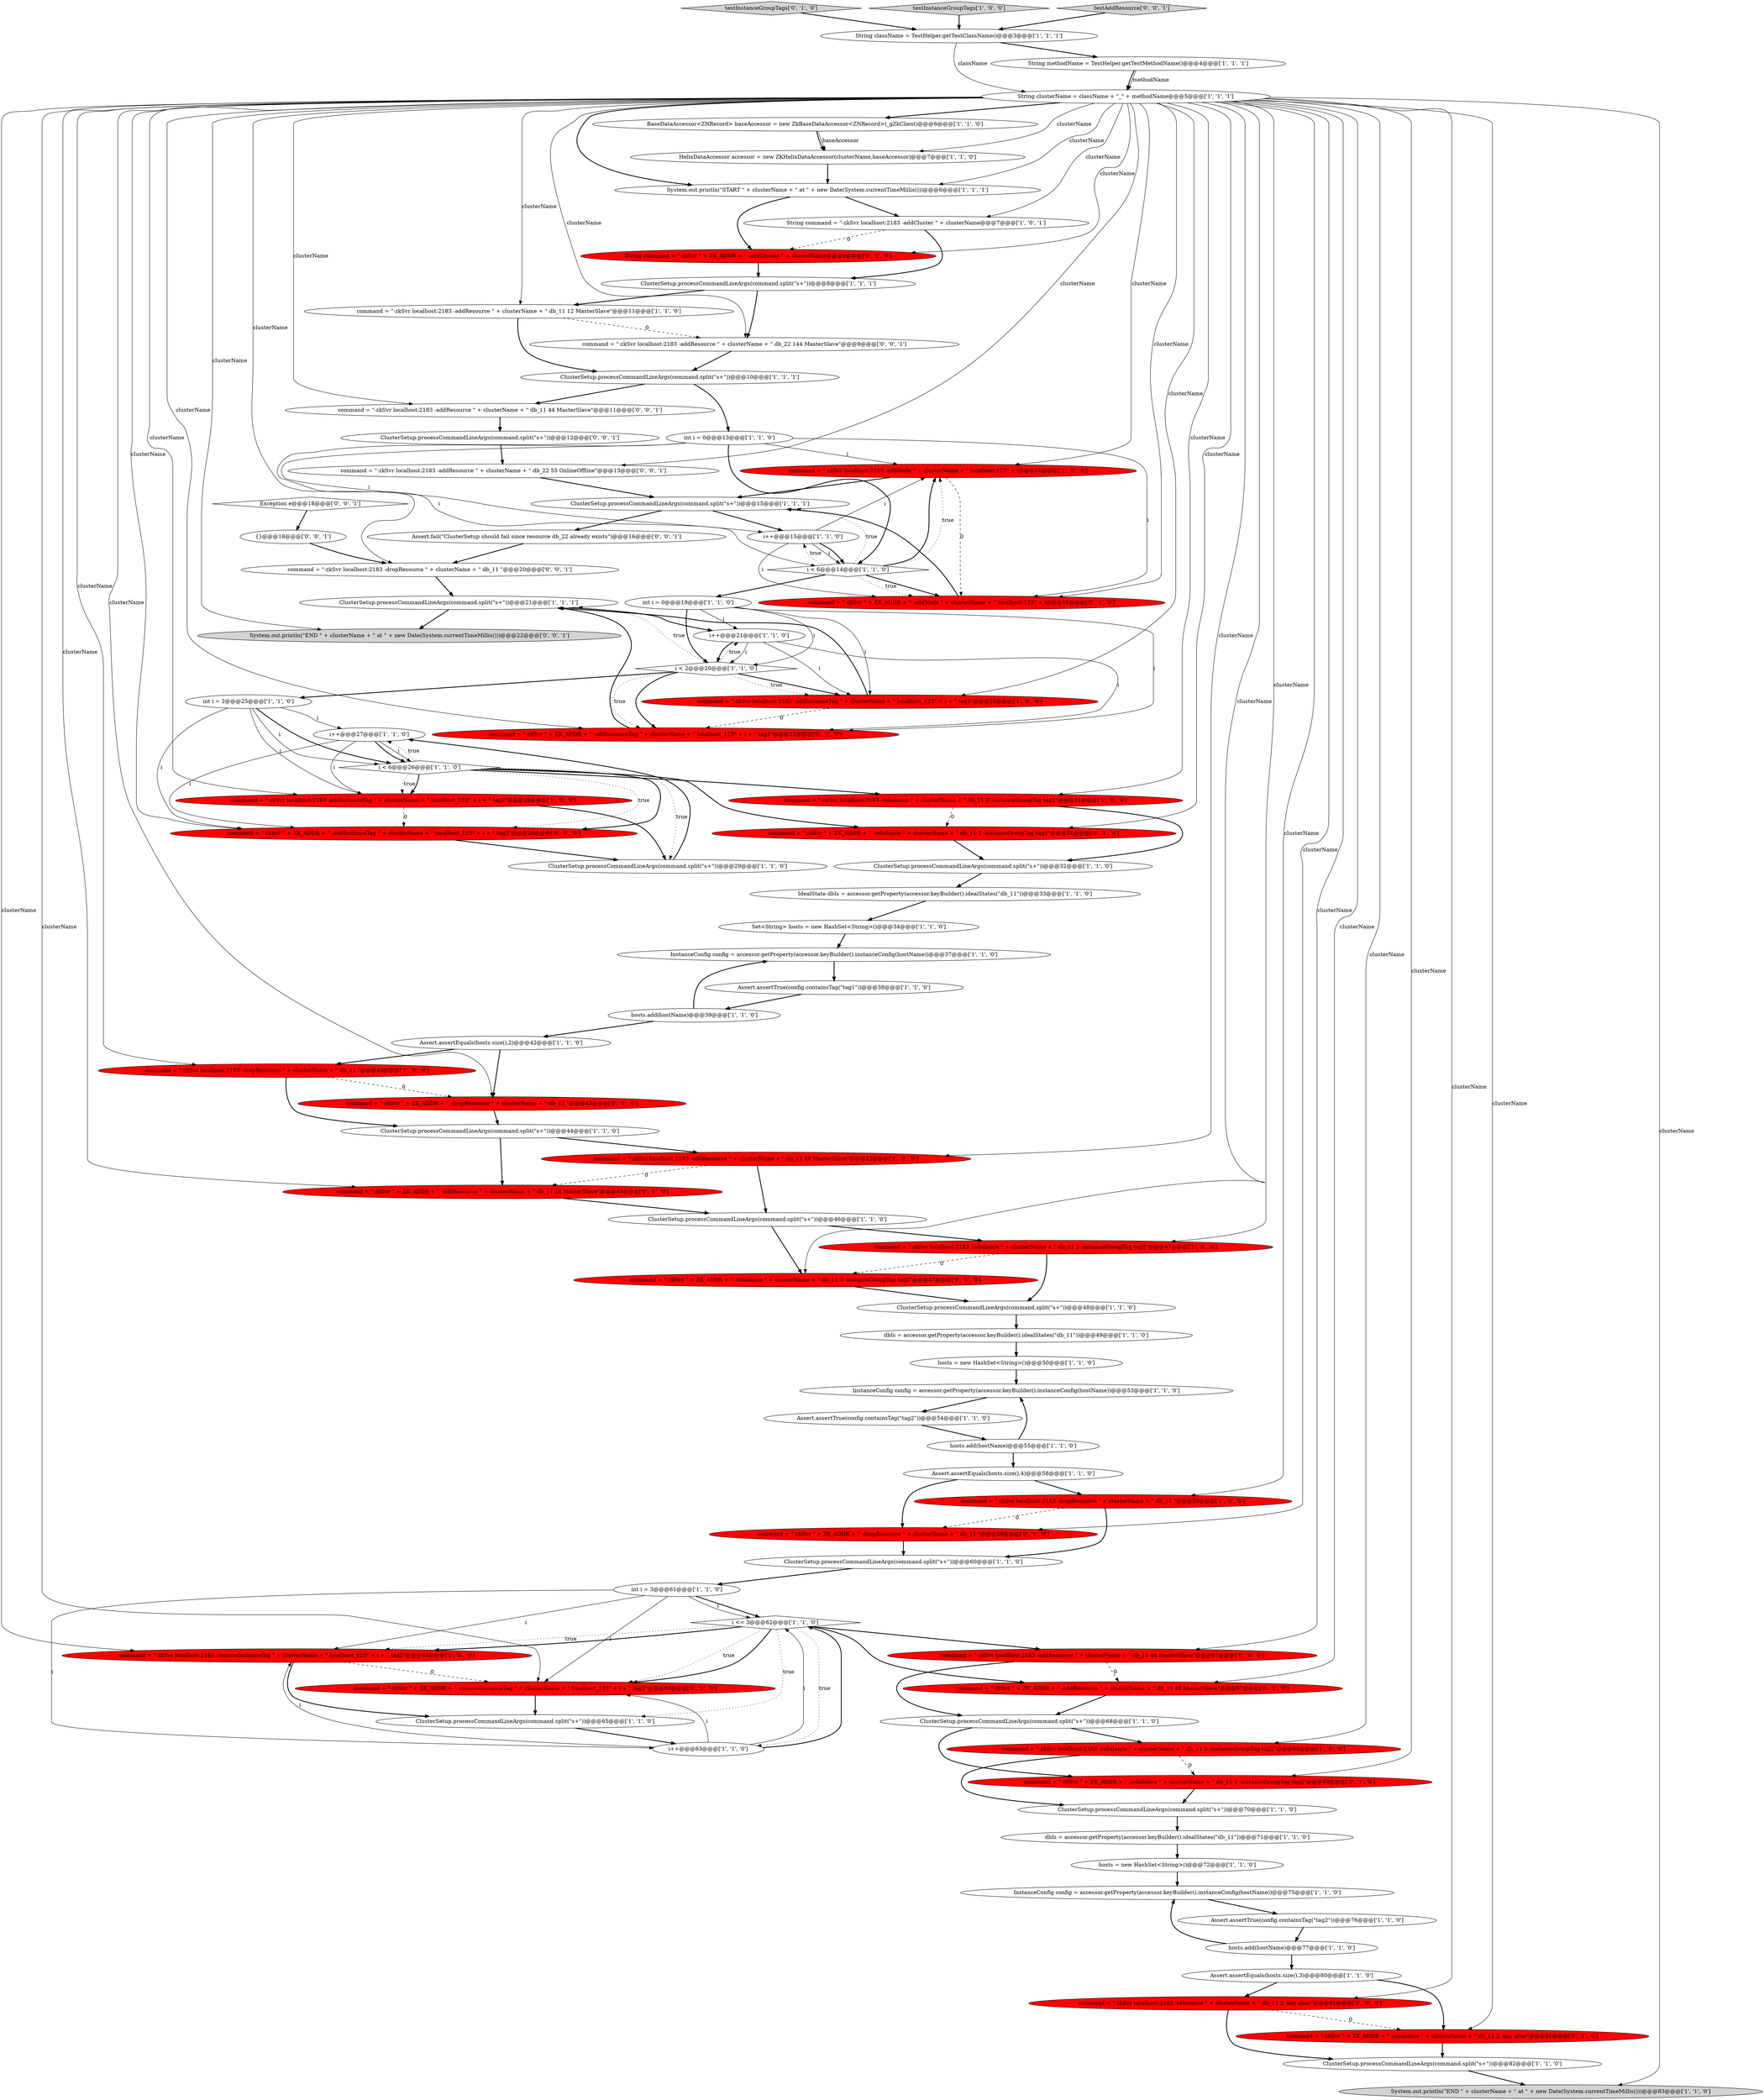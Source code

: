 digraph {
20 [style = filled, label = "command = \"-zkSvr localhost:2183 -rebalance \" + clusterName + \" db_11 3 -instanceGroupTag tag2\"@@@47@@@['1', '0', '0']", fillcolor = red, shape = ellipse image = "AAA1AAABBB1BBB"];
72 [style = filled, label = "command = \"-zkSvr \" + ZK_ADDR + \" -dropResource \" + clusterName + \" db_11 \"@@@43@@@['0', '1', '0']", fillcolor = red, shape = ellipse image = "AAA1AAABBB2BBB"];
81 [style = filled, label = "command = \"-zkSvr localhost:2183 -dropResource \" + clusterName + \" db_11 \"@@@20@@@['0', '0', '1']", fillcolor = white, shape = ellipse image = "AAA0AAABBB3BBB"];
11 [style = filled, label = "ClusterSetup.processCommandLineArgs(command.split(\"\s+\"))@@@32@@@['1', '1', '0']", fillcolor = white, shape = ellipse image = "AAA0AAABBB1BBB"];
74 [style = filled, label = "command = \"-zkSvr \" + ZK_ADDR + \" -dropResource \" + clusterName + \" db_11 \"@@@59@@@['0', '1', '0']", fillcolor = red, shape = ellipse image = "AAA1AAABBB2BBB"];
18 [style = filled, label = "command = \"-zkSvr localhost:2183 -addNode \" + clusterName + \" localhost:123\" + i@@@16@@@['1', '0', '0']", fillcolor = red, shape = ellipse image = "AAA1AAABBB1BBB"];
49 [style = filled, label = "ClusterSetup.processCommandLineArgs(command.split(\"\s+\"))@@@70@@@['1', '1', '0']", fillcolor = white, shape = ellipse image = "AAA0AAABBB1BBB"];
1 [style = filled, label = "InstanceConfig config = accessor.getProperty(accessor.keyBuilder().instanceConfig(hostName))@@@37@@@['1', '1', '0']", fillcolor = white, shape = ellipse image = "AAA0AAABBB1BBB"];
88 [style = filled, label = "command = \"-zkSvr localhost:2183 -addResource \" + clusterName + \" db_22 144 MasterSlave\"@@@9@@@['0', '0', '1']", fillcolor = white, shape = ellipse image = "AAA0AAABBB3BBB"];
59 [style = filled, label = "ClusterSetup.processCommandLineArgs(command.split(\"\s+\"))@@@82@@@['1', '1', '0']", fillcolor = white, shape = ellipse image = "AAA0AAABBB1BBB"];
51 [style = filled, label = "Assert.assertTrue(config.containsTag(\"tag2\"))@@@54@@@['1', '1', '0']", fillcolor = white, shape = ellipse image = "AAA0AAABBB1BBB"];
15 [style = filled, label = "i <= 3@@@62@@@['1', '1', '0']", fillcolor = white, shape = diamond image = "AAA0AAABBB1BBB"];
69 [style = filled, label = "testInstanceGroupTags['0', '1', '0']", fillcolor = lightgray, shape = diamond image = "AAA0AAABBB2BBB"];
40 [style = filled, label = "IdealState dbIs = accessor.getProperty(accessor.keyBuilder().idealStates(\"db_11\"))@@@33@@@['1', '1', '0']", fillcolor = white, shape = ellipse image = "AAA0AAABBB1BBB"];
44 [style = filled, label = "command = \"-zkSvr localhost:2183 -dropResource \" + clusterName + \" db_11 \"@@@59@@@['1', '0', '0']", fillcolor = red, shape = ellipse image = "AAA1AAABBB1BBB"];
10 [style = filled, label = "int i = 0@@@13@@@['1', '1', '0']", fillcolor = white, shape = ellipse image = "AAA0AAABBB1BBB"];
80 [style = filled, label = "System.out.println(\"END \" + clusterName + \" at \" + new Date(System.currentTimeMillis()))@@@22@@@['0', '0', '1']", fillcolor = lightgray, shape = ellipse image = "AAA0AAABBB3BBB"];
60 [style = filled, label = "command = \"-zkSvr localhost:2183 -removeInstanceTag \" + clusterName + \" localhost_123\" + i + \" tag2\"@@@64@@@['1', '0', '0']", fillcolor = red, shape = ellipse image = "AAA1AAABBB1BBB"];
5 [style = filled, label = "i++@@@27@@@['1', '1', '0']", fillcolor = white, shape = ellipse image = "AAA0AAABBB1BBB"];
62 [style = filled, label = "ClusterSetup.processCommandLineArgs(command.split(\"\s+\"))@@@44@@@['1', '1', '0']", fillcolor = white, shape = ellipse image = "AAA0AAABBB1BBB"];
61 [style = filled, label = "BaseDataAccessor<ZNRecord> baseAccessor = new ZkBaseDataAccessor<ZNRecord>(_gZkClient)@@@6@@@['1', '1', '0']", fillcolor = white, shape = ellipse image = "AAA0AAABBB1BBB"];
3 [style = filled, label = "ClusterSetup.processCommandLineArgs(command.split(\"\s+\"))@@@15@@@['1', '1', '1']", fillcolor = white, shape = ellipse image = "AAA0AAABBB1BBB"];
32 [style = filled, label = "System.out.println(\"START \" + clusterName + \" at \" + new Date(System.currentTimeMillis()))@@@6@@@['1', '1', '1']", fillcolor = white, shape = ellipse image = "AAA0AAABBB1BBB"];
47 [style = filled, label = "i++@@@63@@@['1', '1', '0']", fillcolor = white, shape = ellipse image = "AAA0AAABBB1BBB"];
48 [style = filled, label = "i++@@@21@@@['1', '1', '0']", fillcolor = white, shape = ellipse image = "AAA0AAABBB1BBB"];
53 [style = filled, label = "dbIs = accessor.getProperty(accessor.keyBuilder().idealStates(\"db_11\"))@@@71@@@['1', '1', '0']", fillcolor = white, shape = ellipse image = "AAA0AAABBB1BBB"];
12 [style = filled, label = "Assert.assertEquals(hosts.size(),2)@@@42@@@['1', '1', '0']", fillcolor = white, shape = ellipse image = "AAA0AAABBB1BBB"];
39 [style = filled, label = "Set<String> hosts = new HashSet<String>()@@@34@@@['1', '1', '0']", fillcolor = white, shape = ellipse image = "AAA0AAABBB1BBB"];
79 [style = filled, label = "String command = \"-zkSvr \" + ZK_ADDR + \" -addCluster \" + clusterName@@@9@@@['0', '1', '0']", fillcolor = red, shape = ellipse image = "AAA1AAABBB2BBB"];
42 [style = filled, label = "command = \"-zkSvr localhost:2183 -rebalance \" + clusterName + \" db_11 3 -instanceGroupTag tag2\"@@@69@@@['1', '0', '0']", fillcolor = red, shape = ellipse image = "AAA1AAABBB1BBB"];
73 [style = filled, label = "command = \"-zkSvr \" + ZK_ADDR + \" -removeInstanceTag \" + clusterName + \" localhost_123\" + i + \" tag2\"@@@64@@@['0', '1', '0']", fillcolor = red, shape = ellipse image = "AAA1AAABBB2BBB"];
27 [style = filled, label = "command = \"-zkSvr localhost:2183 -rebalance \" + clusterName + \" db_11 2 -instanceGroupTag tag1\"@@@31@@@['1', '0', '0']", fillcolor = red, shape = ellipse image = "AAA1AAABBB1BBB"];
6 [style = filled, label = "command = \"-zkSvr localhost:2183 -addResource \" + clusterName + \" db_11 48 MasterSlave\"@@@45@@@['1', '0', '0']", fillcolor = red, shape = ellipse image = "AAA1AAABBB1BBB"];
34 [style = filled, label = "Assert.assertTrue(config.containsTag(\"tag1\"))@@@38@@@['1', '1', '0']", fillcolor = white, shape = ellipse image = "AAA0AAABBB1BBB"];
75 [style = filled, label = "command = \"-zkSvr \" + ZK_ADDR + \" -addInstanceTag \" + clusterName + \" localhost_123\" + i + \" tag1\"@@@22@@@['0', '1', '0']", fillcolor = red, shape = ellipse image = "AAA1AAABBB2BBB"];
85 [style = filled, label = "command = \"-zkSvr localhost:2183 -addResource \" + clusterName + \" db_11 44 MasterSlave\"@@@11@@@['0', '0', '1']", fillcolor = white, shape = ellipse image = "AAA0AAABBB3BBB"];
8 [style = filled, label = "ClusterSetup.processCommandLineArgs(command.split(\"\s+\"))@@@10@@@['1', '1', '1']", fillcolor = white, shape = ellipse image = "AAA0AAABBB1BBB"];
65 [style = filled, label = "command = \"-zkSvr localhost:2183 -addResource \" + clusterName + \" db_11 48 MasterSlave\"@@@67@@@['1', '0', '0']", fillcolor = red, shape = ellipse image = "AAA1AAABBB1BBB"];
82 [style = filled, label = "Exception e@@@18@@@['0', '0', '1']", fillcolor = white, shape = diamond image = "AAA0AAABBB3BBB"];
54 [style = filled, label = "hosts.add(hostName)@@@55@@@['1', '1', '0']", fillcolor = white, shape = ellipse image = "AAA0AAABBB1BBB"];
29 [style = filled, label = "command = \"-zkSvr localhost:2183 -rebalance \" + clusterName + \" db_11 2 -key alias\"@@@81@@@['1', '0', '0']", fillcolor = red, shape = ellipse image = "AAA1AAABBB1BBB"];
4 [style = filled, label = "String clusterName = className + \"_\" + methodName@@@5@@@['1', '1', '1']", fillcolor = white, shape = ellipse image = "AAA0AAABBB1BBB"];
37 [style = filled, label = "ClusterSetup.processCommandLineArgs(command.split(\"\s+\"))@@@21@@@['1', '1', '1']", fillcolor = white, shape = ellipse image = "AAA0AAABBB1BBB"];
71 [style = filled, label = "command = \"-zkSvr \" + ZK_ADDR + \" -rebalance \" + clusterName + \" db_11 2 -key alias\"@@@81@@@['0', '1', '0']", fillcolor = red, shape = ellipse image = "AAA1AAABBB2BBB"];
63 [style = filled, label = "command = \"-zkSvr localhost:2183 -addInstanceTag \" + clusterName + \" localhost_123\" + i + \" tag1\"@@@22@@@['1', '0', '0']", fillcolor = red, shape = ellipse image = "AAA1AAABBB1BBB"];
46 [style = filled, label = "testInstanceGroupTags['1', '0', '0']", fillcolor = lightgray, shape = diamond image = "AAA0AAABBB1BBB"];
89 [style = filled, label = "Assert.fail(\"ClusterSetup should fail since resource db_22 already exists\")@@@16@@@['0', '0', '1']", fillcolor = white, shape = ellipse image = "AAA0AAABBB3BBB"];
41 [style = filled, label = "System.out.println(\"END \" + clusterName + \" at \" + new Date(System.currentTimeMillis()))@@@83@@@['1', '1', '0']", fillcolor = lightgray, shape = ellipse image = "AAA0AAABBB1BBB"];
26 [style = filled, label = "hosts.add(hostName)@@@77@@@['1', '1', '0']", fillcolor = white, shape = ellipse image = "AAA0AAABBB1BBB"];
70 [style = filled, label = "command = \"-zkSvr \" + ZK_ADDR + \" -rebalance \" + clusterName + \" db_11 3 -instanceGroupTag tag2\"@@@69@@@['0', '1', '0']", fillcolor = red, shape = ellipse image = "AAA1AAABBB2BBB"];
16 [style = filled, label = "Assert.assertEquals(hosts.size(),3)@@@80@@@['1', '1', '0']", fillcolor = white, shape = ellipse image = "AAA0AAABBB1BBB"];
86 [style = filled, label = "{}@@@18@@@['0', '0', '1']", fillcolor = white, shape = ellipse image = "AAA0AAABBB3BBB"];
30 [style = filled, label = "i++@@@15@@@['1', '1', '0']", fillcolor = white, shape = ellipse image = "AAA0AAABBB1BBB"];
38 [style = filled, label = "ClusterSetup.processCommandLineArgs(command.split(\"\s+\"))@@@68@@@['1', '1', '0']", fillcolor = white, shape = ellipse image = "AAA0AAABBB1BBB"];
78 [style = filled, label = "command = \"-zkSvr \" + ZK_ADDR + \" -rebalance \" + clusterName + \" db_11 2 -instanceGroupTag tag1\"@@@31@@@['0', '1', '0']", fillcolor = red, shape = ellipse image = "AAA1AAABBB2BBB"];
2 [style = filled, label = "String methodName = TestHelper.getTestMethodName()@@@4@@@['1', '1', '1']", fillcolor = white, shape = ellipse image = "AAA0AAABBB1BBB"];
68 [style = filled, label = "command = \"-zkSvr \" + ZK_ADDR + \" -rebalance \" + clusterName + \" db_11 3 -instanceGroupTag tag2\"@@@47@@@['0', '1', '0']", fillcolor = red, shape = ellipse image = "AAA1AAABBB2BBB"];
17 [style = filled, label = "String className = TestHelper.getTestClassName()@@@3@@@['1', '1', '1']", fillcolor = white, shape = ellipse image = "AAA0AAABBB1BBB"];
84 [style = filled, label = "ClusterSetup.processCommandLineArgs(command.split(\"\s+\"))@@@12@@@['0', '0', '1']", fillcolor = white, shape = ellipse image = "AAA0AAABBB3BBB"];
52 [style = filled, label = "dbIs = accessor.getProperty(accessor.keyBuilder().idealStates(\"db_11\"))@@@49@@@['1', '1', '0']", fillcolor = white, shape = ellipse image = "AAA0AAABBB1BBB"];
67 [style = filled, label = "command = \"-zkSvr \" + ZK_ADDR + \" -addResource \" + clusterName + \" db_11 48 MasterSlave\"@@@45@@@['0', '1', '0']", fillcolor = red, shape = ellipse image = "AAA1AAABBB2BBB"];
45 [style = filled, label = "int i = 3@@@61@@@['1', '1', '0']", fillcolor = white, shape = ellipse image = "AAA0AAABBB1BBB"];
58 [style = filled, label = "ClusterSetup.processCommandLineArgs(command.split(\"\s+\"))@@@8@@@['1', '1', '1']", fillcolor = white, shape = ellipse image = "AAA0AAABBB1BBB"];
31 [style = filled, label = "hosts.add(hostName)@@@39@@@['1', '1', '0']", fillcolor = white, shape = ellipse image = "AAA0AAABBB1BBB"];
87 [style = filled, label = "command = \"-zkSvr localhost:2183 -addResource \" + clusterName + \" db_22 55 OnlineOffline\"@@@13@@@['0', '0', '1']", fillcolor = white, shape = ellipse image = "AAA0AAABBB3BBB"];
43 [style = filled, label = "int i = 2@@@25@@@['1', '1', '0']", fillcolor = white, shape = ellipse image = "AAA0AAABBB1BBB"];
25 [style = filled, label = "i < 6@@@26@@@['1', '1', '0']", fillcolor = white, shape = diamond image = "AAA0AAABBB1BBB"];
23 [style = filled, label = "ClusterSetup.processCommandLineArgs(command.split(\"\s+\"))@@@65@@@['1', '1', '0']", fillcolor = white, shape = ellipse image = "AAA0AAABBB1BBB"];
28 [style = filled, label = "InstanceConfig config = accessor.getProperty(accessor.keyBuilder().instanceConfig(hostName))@@@75@@@['1', '1', '0']", fillcolor = white, shape = ellipse image = "AAA0AAABBB1BBB"];
14 [style = filled, label = "ClusterSetup.processCommandLineArgs(command.split(\"\s+\"))@@@48@@@['1', '1', '0']", fillcolor = white, shape = ellipse image = "AAA0AAABBB1BBB"];
24 [style = filled, label = "command = \"-zkSvr localhost:2183 -addResource \" + clusterName + \" db_11 12 MasterSlave\"@@@11@@@['1', '1', '0']", fillcolor = white, shape = ellipse image = "AAA0AAABBB1BBB"];
57 [style = filled, label = "String command = \"-zkSvr localhost:2183 -addCluster \" + clusterName@@@7@@@['1', '0', '1']", fillcolor = white, shape = ellipse image = "AAA0AAABBB1BBB"];
19 [style = filled, label = "ClusterSetup.processCommandLineArgs(command.split(\"\s+\"))@@@60@@@['1', '1', '0']", fillcolor = white, shape = ellipse image = "AAA0AAABBB1BBB"];
22 [style = filled, label = "InstanceConfig config = accessor.getProperty(accessor.keyBuilder().instanceConfig(hostName))@@@53@@@['1', '1', '0']", fillcolor = white, shape = ellipse image = "AAA0AAABBB1BBB"];
21 [style = filled, label = "hosts = new HashSet<String>()@@@72@@@['1', '1', '0']", fillcolor = white, shape = ellipse image = "AAA0AAABBB1BBB"];
0 [style = filled, label = "ClusterSetup.processCommandLineArgs(command.split(\"\s+\"))@@@29@@@['1', '1', '0']", fillcolor = white, shape = ellipse image = "AAA0AAABBB1BBB"];
35 [style = filled, label = "Assert.assertTrue(config.containsTag(\"tag2\"))@@@76@@@['1', '1', '0']", fillcolor = white, shape = ellipse image = "AAA0AAABBB1BBB"];
56 [style = filled, label = "Assert.assertEquals(hosts.size(),4)@@@58@@@['1', '1', '0']", fillcolor = white, shape = ellipse image = "AAA0AAABBB1BBB"];
13 [style = filled, label = "command = \"-zkSvr localhost:2183 -addInstanceTag \" + clusterName + \" localhost_123\" + i + \" tag2\"@@@28@@@['1', '0', '0']", fillcolor = red, shape = ellipse image = "AAA1AAABBB1BBB"];
77 [style = filled, label = "command = \"-zkSvr \" + ZK_ADDR + \" -addResource \" + clusterName + \" db_11 48 MasterSlave\"@@@67@@@['0', '1', '0']", fillcolor = red, shape = ellipse image = "AAA1AAABBB2BBB"];
50 [style = filled, label = "int i = 0@@@19@@@['1', '1', '0']", fillcolor = white, shape = ellipse image = "AAA0AAABBB1BBB"];
64 [style = filled, label = "ClusterSetup.processCommandLineArgs(command.split(\"\s+\"))@@@46@@@['1', '1', '0']", fillcolor = white, shape = ellipse image = "AAA0AAABBB1BBB"];
9 [style = filled, label = "i < 6@@@14@@@['1', '1', '0']", fillcolor = white, shape = diamond image = "AAA0AAABBB1BBB"];
83 [style = filled, label = "testAddResource['0', '0', '1']", fillcolor = lightgray, shape = diamond image = "AAA0AAABBB3BBB"];
55 [style = filled, label = "HelixDataAccessor accessor = new ZKHelixDataAccessor(clusterName,baseAccessor)@@@7@@@['1', '1', '0']", fillcolor = white, shape = ellipse image = "AAA0AAABBB1BBB"];
66 [style = filled, label = "command = \"-zkSvr \" + ZK_ADDR + \" -addNode \" + clusterName + \" localhost:123\" + i@@@16@@@['0', '1', '0']", fillcolor = red, shape = ellipse image = "AAA1AAABBB2BBB"];
76 [style = filled, label = "command = \"-zkSvr \" + ZK_ADDR + \" -addInstanceTag \" + clusterName + \" localhost_123\" + i + \" tag2\"@@@28@@@['0', '1', '0']", fillcolor = red, shape = ellipse image = "AAA1AAABBB2BBB"];
7 [style = filled, label = "hosts = new HashSet<String>()@@@50@@@['1', '1', '0']", fillcolor = white, shape = ellipse image = "AAA0AAABBB1BBB"];
36 [style = filled, label = "i < 2@@@20@@@['1', '1', '0']", fillcolor = white, shape = diamond image = "AAA0AAABBB1BBB"];
33 [style = filled, label = "command = \"-zkSvr localhost:2183 -dropResource \" + clusterName + \" db_11 \"@@@43@@@['1', '0', '0']", fillcolor = red, shape = ellipse image = "AAA1AAABBB1BBB"];
9->50 [style = bold, label=""];
4->80 [style = solid, label="clusterName"];
29->59 [style = bold, label=""];
8->10 [style = bold, label=""];
18->3 [style = bold, label=""];
54->56 [style = bold, label=""];
4->33 [style = solid, label="clusterName"];
50->48 [style = solid, label="i"];
57->79 [style = dashed, label="0"];
27->78 [style = dashed, label="0"];
76->0 [style = bold, label=""];
4->85 [style = solid, label="clusterName"];
44->74 [style = dashed, label="0"];
53->21 [style = bold, label=""];
29->71 [style = dashed, label="0"];
44->19 [style = bold, label=""];
6->67 [style = dashed, label="0"];
4->32 [style = solid, label="clusterName"];
45->47 [style = solid, label="i"];
57->58 [style = bold, label=""];
31->1 [style = bold, label=""];
15->73 [style = dotted, label="true"];
36->48 [style = dotted, label="true"];
38->42 [style = bold, label=""];
4->24 [style = solid, label="clusterName"];
21->28 [style = bold, label=""];
62->67 [style = bold, label=""];
4->44 [style = solid, label="clusterName"];
62->6 [style = bold, label=""];
30->18 [style = solid, label="i"];
20->68 [style = dashed, label="0"];
6->64 [style = bold, label=""];
37->48 [style = bold, label=""];
45->73 [style = solid, label="i"];
4->13 [style = solid, label="clusterName"];
43->13 [style = solid, label="i"];
18->66 [style = dashed, label="0"];
26->28 [style = bold, label=""];
36->75 [style = dotted, label="true"];
85->84 [style = bold, label=""];
3->30 [style = bold, label=""];
4->65 [style = solid, label="clusterName"];
4->74 [style = solid, label="clusterName"];
50->36 [style = solid, label="i"];
60->23 [style = bold, label=""];
60->73 [style = dashed, label="0"];
48->36 [style = solid, label="i"];
74->19 [style = bold, label=""];
4->88 [style = solid, label="clusterName"];
68->14 [style = bold, label=""];
83->17 [style = bold, label=""];
36->63 [style = bold, label=""];
81->37 [style = bold, label=""];
4->32 [style = bold, label=""];
4->77 [style = solid, label="clusterName"];
67->64 [style = bold, label=""];
4->75 [style = solid, label="clusterName"];
51->54 [style = bold, label=""];
25->76 [style = bold, label=""];
3->89 [style = bold, label=""];
16->29 [style = bold, label=""];
61->55 [style = solid, label="baseAccessor"];
4->57 [style = solid, label="clusterName"];
34->31 [style = bold, label=""];
50->75 [style = solid, label="i"];
20->14 [style = bold, label=""];
4->60 [style = solid, label="clusterName"];
2->4 [style = bold, label=""];
5->25 [style = bold, label=""];
25->27 [style = bold, label=""];
26->16 [style = bold, label=""];
25->5 [style = dotted, label="true"];
61->55 [style = bold, label=""];
28->35 [style = bold, label=""];
30->9 [style = solid, label="i"];
78->11 [style = bold, label=""];
89->81 [style = bold, label=""];
17->2 [style = bold, label=""];
27->11 [style = bold, label=""];
65->38 [style = bold, label=""];
63->75 [style = dashed, label="0"];
64->20 [style = bold, label=""];
10->30 [style = solid, label="i"];
10->66 [style = solid, label="i"];
4->81 [style = solid, label="clusterName"];
63->37 [style = bold, label=""];
12->33 [style = bold, label=""];
4->41 [style = solid, label="clusterName"];
15->60 [style = dotted, label="true"];
16->71 [style = bold, label=""];
14->52 [style = bold, label=""];
4->72 [style = solid, label="clusterName"];
10->9 [style = solid, label="i"];
52->7 [style = bold, label=""];
43->25 [style = solid, label="i"];
25->78 [style = bold, label=""];
5->25 [style = solid, label="i"];
55->32 [style = bold, label=""];
24->8 [style = bold, label=""];
47->73 [style = solid, label="i"];
9->3 [style = dotted, label="true"];
13->0 [style = bold, label=""];
36->43 [style = bold, label=""];
4->42 [style = solid, label="clusterName"];
82->86 [style = bold, label=""];
4->68 [style = solid, label="clusterName"];
4->87 [style = solid, label="clusterName"];
30->66 [style = solid, label="i"];
45->60 [style = solid, label="i"];
15->47 [style = dotted, label="true"];
45->15 [style = bold, label=""];
24->88 [style = dashed, label="0"];
9->66 [style = bold, label=""];
58->24 [style = bold, label=""];
69->17 [style = bold, label=""];
4->20 [style = solid, label="clusterName"];
30->9 [style = bold, label=""];
4->55 [style = solid, label="clusterName"];
32->57 [style = bold, label=""];
5->13 [style = solid, label="i"];
50->63 [style = solid, label="i"];
45->15 [style = solid, label="i"];
43->76 [style = solid, label="i"];
25->13 [style = dotted, label="true"];
4->67 [style = solid, label="clusterName"];
54->22 [style = bold, label=""];
13->76 [style = dashed, label="0"];
31->12 [style = bold, label=""];
73->23 [style = bold, label=""];
36->37 [style = dotted, label="true"];
65->77 [style = dashed, label="0"];
4->76 [style = solid, label="clusterName"];
88->8 [style = bold, label=""];
4->70 [style = solid, label="clusterName"];
25->76 [style = dotted, label="true"];
7->22 [style = bold, label=""];
4->18 [style = solid, label="clusterName"];
22->51 [style = bold, label=""];
19->45 [style = bold, label=""];
1->34 [style = bold, label=""];
33->72 [style = dashed, label="0"];
9->18 [style = bold, label=""];
40->39 [style = bold, label=""];
4->66 [style = solid, label="clusterName"];
75->37 [style = bold, label=""];
15->77 [style = bold, label=""];
4->79 [style = solid, label="clusterName"];
71->59 [style = bold, label=""];
23->47 [style = bold, label=""];
77->38 [style = bold, label=""];
36->75 [style = bold, label=""];
12->72 [style = bold, label=""];
56->74 [style = bold, label=""];
39->1 [style = bold, label=""];
87->3 [style = bold, label=""];
10->9 [style = bold, label=""];
17->4 [style = solid, label="className"];
15->23 [style = dotted, label="true"];
4->63 [style = solid, label="clusterName"];
4->78 [style = solid, label="clusterName"];
9->30 [style = dotted, label="true"];
35->26 [style = bold, label=""];
70->49 [style = bold, label=""];
0->5 [style = bold, label=""];
42->70 [style = dashed, label="0"];
72->62 [style = bold, label=""];
15->60 [style = bold, label=""];
48->75 [style = solid, label="i"];
33->62 [style = bold, label=""];
79->58 [style = bold, label=""];
47->15 [style = bold, label=""];
58->88 [style = bold, label=""];
48->36 [style = bold, label=""];
86->81 [style = bold, label=""];
37->80 [style = bold, label=""];
36->63 [style = dotted, label="true"];
25->13 [style = bold, label=""];
4->6 [style = solid, label="clusterName"];
47->15 [style = solid, label="i"];
10->18 [style = solid, label="i"];
4->27 [style = solid, label="clusterName"];
4->71 [style = solid, label="clusterName"];
25->0 [style = dotted, label="true"];
8->85 [style = bold, label=""];
38->70 [style = bold, label=""];
11->40 [style = bold, label=""];
47->60 [style = solid, label="i"];
4->61 [style = bold, label=""];
49->53 [style = bold, label=""];
84->87 [style = bold, label=""];
32->79 [style = bold, label=""];
2->4 [style = solid, label="methodName"];
4->29 [style = solid, label="clusterName"];
50->36 [style = bold, label=""];
64->68 [style = bold, label=""];
48->63 [style = solid, label="i"];
43->5 [style = solid, label="i"];
9->18 [style = dotted, label="true"];
42->49 [style = bold, label=""];
66->3 [style = bold, label=""];
4->73 [style = solid, label="clusterName"];
15->65 [style = bold, label=""];
43->25 [style = bold, label=""];
5->76 [style = solid, label="i"];
46->17 [style = bold, label=""];
9->66 [style = dotted, label="true"];
59->41 [style = bold, label=""];
56->44 [style = bold, label=""];
15->73 [style = bold, label=""];
}
